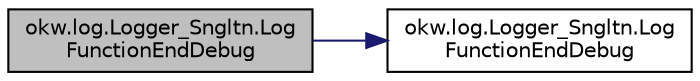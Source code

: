 digraph "okw.log.Logger_Sngltn.LogFunctionEndDebug"
{
 // INTERACTIVE_SVG=YES
 // LATEX_PDF_SIZE
  edge [fontname="Helvetica",fontsize="10",labelfontname="Helvetica",labelfontsize="10"];
  node [fontname="Helvetica",fontsize="10",shape=record];
  rankdir="LR";
  Node591 [label="okw.log.Logger_Sngltn.Log\lFunctionEndDebug",height=0.2,width=0.4,color="black", fillcolor="grey75", style="filled", fontcolor="black",tooltip="LogFunctionEndDebug(String):"];
  Node591 -> Node592 [color="midnightblue",fontsize="10",style="solid",fontname="Helvetica"];
  Node592 [label="okw.log.Logger_Sngltn.Log\lFunctionEndDebug",height=0.2,width=0.4,color="black", fillcolor="white", style="filled",URL="$classokw_1_1log_1_1_logger___sngltn.html#a91b192a4e0381f6d02b791693d0fab84",tooltip="LogFunctionEndDebug:"];
}
